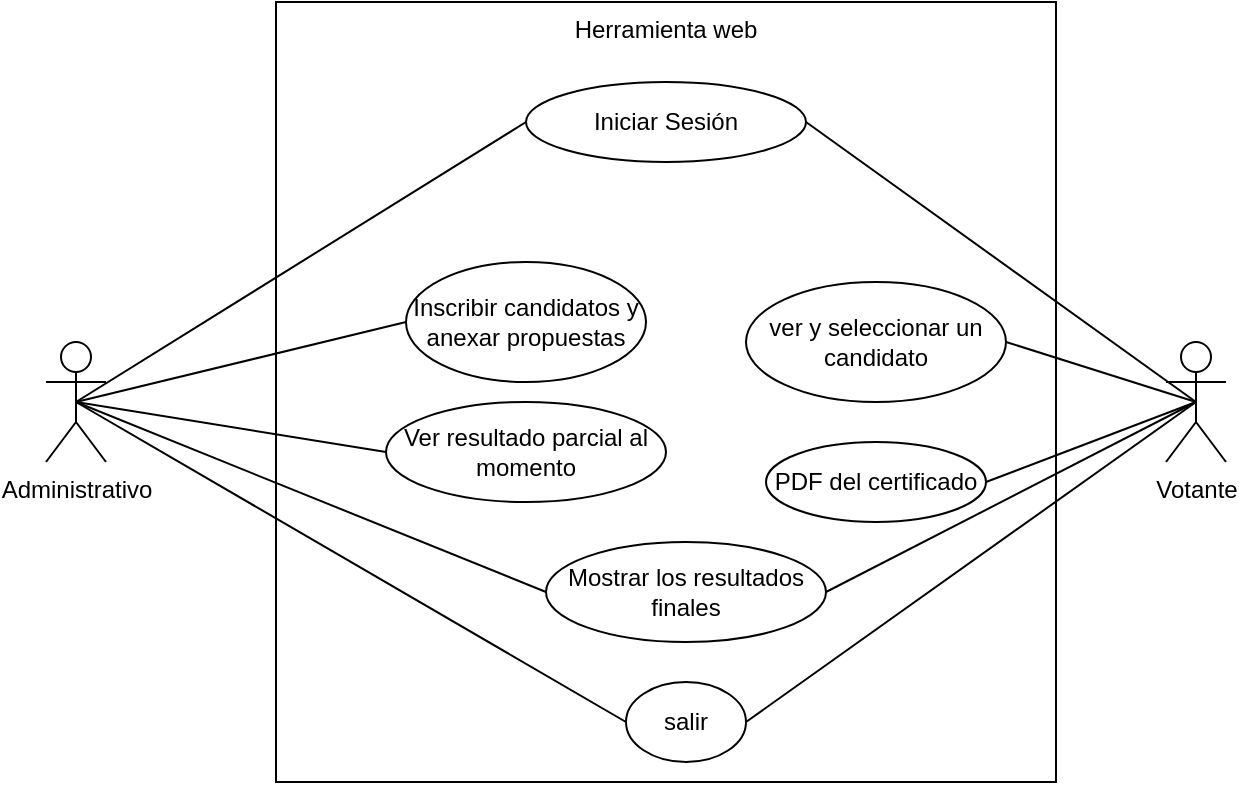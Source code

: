 <mxfile version="21.1.2" type="github">
  <diagram name="Página-1" id="nF9q8uSb3uDOoAcxjkld">
    <mxGraphModel dx="839" dy="1615" grid="1" gridSize="10" guides="1" tooltips="1" connect="1" arrows="1" fold="1" page="1" pageScale="1" pageWidth="827" pageHeight="1169" math="0" shadow="0">
      <root>
        <mxCell id="0" />
        <mxCell id="1" parent="0" />
        <mxCell id="91hnETYedU-Af16TGSah-1" value="Administrativo" style="shape=umlActor;verticalLabelPosition=bottom;verticalAlign=top;html=1;outlineConnect=0;" vertex="1" parent="1">
          <mxGeometry x="190" y="160" width="30" height="60" as="geometry" />
        </mxCell>
        <mxCell id="91hnETYedU-Af16TGSah-4" value="Herramienta web" style="whiteSpace=wrap;html=1;aspect=fixed;horizontal=1;verticalAlign=top;" vertex="1" parent="1">
          <mxGeometry x="305" y="-10" width="390" height="390" as="geometry" />
        </mxCell>
        <mxCell id="91hnETYedU-Af16TGSah-7" style="rounded=0;orthogonalLoop=1;jettySize=auto;html=1;entryX=1;entryY=0.5;entryDx=0;entryDy=0;exitX=0.5;exitY=0.5;exitDx=0;exitDy=0;exitPerimeter=0;endArrow=none;endFill=0;" edge="1" parent="1" source="91hnETYedU-Af16TGSah-5" target="91hnETYedU-Af16TGSah-6">
          <mxGeometry relative="1" as="geometry">
            <mxPoint x="730" y="190" as="sourcePoint" />
          </mxGeometry>
        </mxCell>
        <mxCell id="91hnETYedU-Af16TGSah-5" value="Votante" style="shape=umlActor;verticalLabelPosition=bottom;verticalAlign=top;html=1;outlineConnect=0;" vertex="1" parent="1">
          <mxGeometry x="750" y="160" width="30" height="60" as="geometry" />
        </mxCell>
        <mxCell id="91hnETYedU-Af16TGSah-12" style="rounded=0;orthogonalLoop=1;jettySize=auto;html=1;entryX=0.5;entryY=0.5;entryDx=0;entryDy=0;entryPerimeter=0;endArrow=none;endFill=0;exitX=0;exitY=0.5;exitDx=0;exitDy=0;" edge="1" parent="1" source="91hnETYedU-Af16TGSah-6" target="91hnETYedU-Af16TGSah-1">
          <mxGeometry relative="1" as="geometry" />
        </mxCell>
        <mxCell id="91hnETYedU-Af16TGSah-6" value="Iniciar Sesión" style="ellipse;whiteSpace=wrap;html=1;" vertex="1" parent="1">
          <mxGeometry x="430" y="30" width="140" height="40" as="geometry" />
        </mxCell>
        <mxCell id="91hnETYedU-Af16TGSah-14" value="PDF del certificado" style="ellipse;whiteSpace=wrap;html=1;" vertex="1" parent="1">
          <mxGeometry x="550" y="210" width="110" height="40" as="geometry" />
        </mxCell>
        <mxCell id="91hnETYedU-Af16TGSah-15" value="Inscribir candidatos y anexar propuestas" style="ellipse;whiteSpace=wrap;html=1;" vertex="1" parent="1">
          <mxGeometry x="370" y="120" width="120" height="60" as="geometry" />
        </mxCell>
        <mxCell id="91hnETYedU-Af16TGSah-16" value="Ver resultado parcial al momento" style="ellipse;whiteSpace=wrap;html=1;" vertex="1" parent="1">
          <mxGeometry x="360" y="190" width="140" height="50" as="geometry" />
        </mxCell>
        <mxCell id="91hnETYedU-Af16TGSah-17" style="rounded=0;orthogonalLoop=1;jettySize=auto;html=1;entryX=0.5;entryY=0.5;entryDx=0;entryDy=0;entryPerimeter=0;endArrow=none;endFill=0;exitX=0;exitY=0.5;exitDx=0;exitDy=0;" edge="1" parent="1" source="91hnETYedU-Af16TGSah-15" target="91hnETYedU-Af16TGSah-1">
          <mxGeometry relative="1" as="geometry">
            <mxPoint x="440" y="60" as="sourcePoint" />
            <mxPoint x="215" y="200" as="targetPoint" />
          </mxGeometry>
        </mxCell>
        <mxCell id="91hnETYedU-Af16TGSah-18" style="rounded=0;orthogonalLoop=1;jettySize=auto;html=1;entryX=0.5;entryY=0.5;entryDx=0;entryDy=0;entryPerimeter=0;endArrow=none;endFill=0;exitX=0;exitY=0.5;exitDx=0;exitDy=0;" edge="1" parent="1" source="91hnETYedU-Af16TGSah-16" target="91hnETYedU-Af16TGSah-1">
          <mxGeometry relative="1" as="geometry">
            <mxPoint x="450" y="70" as="sourcePoint" />
            <mxPoint x="225" y="210" as="targetPoint" />
          </mxGeometry>
        </mxCell>
        <mxCell id="91hnETYedU-Af16TGSah-19" value="ver y seleccionar un candidato" style="ellipse;whiteSpace=wrap;html=1;" vertex="1" parent="1">
          <mxGeometry x="540" y="130" width="130" height="60" as="geometry" />
        </mxCell>
        <mxCell id="91hnETYedU-Af16TGSah-20" style="rounded=0;orthogonalLoop=1;jettySize=auto;html=1;entryX=1;entryY=0.5;entryDx=0;entryDy=0;exitX=0.5;exitY=0.5;exitDx=0;exitDy=0;exitPerimeter=0;endArrow=none;endFill=0;" edge="1" parent="1" source="91hnETYedU-Af16TGSah-5" target="91hnETYedU-Af16TGSah-19">
          <mxGeometry relative="1" as="geometry">
            <mxPoint x="775" y="200" as="sourcePoint" />
            <mxPoint x="580" y="60" as="targetPoint" />
          </mxGeometry>
        </mxCell>
        <mxCell id="91hnETYedU-Af16TGSah-21" value="Mostrar los resultados finales" style="ellipse;whiteSpace=wrap;html=1;" vertex="1" parent="1">
          <mxGeometry x="440" y="260" width="140" height="50" as="geometry" />
        </mxCell>
        <mxCell id="91hnETYedU-Af16TGSah-22" style="rounded=0;orthogonalLoop=1;jettySize=auto;html=1;entryX=1;entryY=0.5;entryDx=0;entryDy=0;exitX=0.5;exitY=0.5;exitDx=0;exitDy=0;exitPerimeter=0;endArrow=none;endFill=0;" edge="1" parent="1" source="91hnETYedU-Af16TGSah-5" target="91hnETYedU-Af16TGSah-14">
          <mxGeometry relative="1" as="geometry">
            <mxPoint x="775" y="200" as="sourcePoint" />
            <mxPoint x="680" y="170" as="targetPoint" />
          </mxGeometry>
        </mxCell>
        <mxCell id="91hnETYedU-Af16TGSah-23" style="rounded=0;orthogonalLoop=1;jettySize=auto;html=1;entryX=1;entryY=0.5;entryDx=0;entryDy=0;endArrow=none;endFill=0;exitX=0.5;exitY=0.5;exitDx=0;exitDy=0;exitPerimeter=0;" edge="1" parent="1" source="91hnETYedU-Af16TGSah-5" target="91hnETYedU-Af16TGSah-21">
          <mxGeometry relative="1" as="geometry">
            <mxPoint x="760" y="190" as="sourcePoint" />
            <mxPoint x="670" y="240" as="targetPoint" />
          </mxGeometry>
        </mxCell>
        <mxCell id="91hnETYedU-Af16TGSah-24" style="rounded=0;orthogonalLoop=1;jettySize=auto;html=1;entryX=0.5;entryY=0.5;entryDx=0;entryDy=0;entryPerimeter=0;endArrow=none;endFill=0;exitX=0;exitY=0.5;exitDx=0;exitDy=0;" edge="1" parent="1" source="91hnETYedU-Af16TGSah-21" target="91hnETYedU-Af16TGSah-1">
          <mxGeometry relative="1" as="geometry">
            <mxPoint x="370" y="225" as="sourcePoint" />
            <mxPoint x="215" y="200" as="targetPoint" />
          </mxGeometry>
        </mxCell>
        <mxCell id="91hnETYedU-Af16TGSah-25" value="salir" style="ellipse;whiteSpace=wrap;html=1;" vertex="1" parent="1">
          <mxGeometry x="480" y="330" width="60" height="40" as="geometry" />
        </mxCell>
        <mxCell id="91hnETYedU-Af16TGSah-26" style="rounded=0;orthogonalLoop=1;jettySize=auto;html=1;entryX=1;entryY=0.5;entryDx=0;entryDy=0;endArrow=none;endFill=0;exitX=0.5;exitY=0.5;exitDx=0;exitDy=0;exitPerimeter=0;" edge="1" parent="1" source="91hnETYedU-Af16TGSah-5" target="91hnETYedU-Af16TGSah-25">
          <mxGeometry relative="1" as="geometry">
            <mxPoint x="775" y="200" as="sourcePoint" />
            <mxPoint x="590" y="295" as="targetPoint" />
          </mxGeometry>
        </mxCell>
        <mxCell id="91hnETYedU-Af16TGSah-27" style="rounded=0;orthogonalLoop=1;jettySize=auto;html=1;entryX=0.5;entryY=0.5;entryDx=0;entryDy=0;entryPerimeter=0;endArrow=none;endFill=0;exitX=0;exitY=0.5;exitDx=0;exitDy=0;" edge="1" parent="1" source="91hnETYedU-Af16TGSah-25" target="91hnETYedU-Af16TGSah-1">
          <mxGeometry relative="1" as="geometry">
            <mxPoint x="450" y="295" as="sourcePoint" />
            <mxPoint x="215" y="200" as="targetPoint" />
          </mxGeometry>
        </mxCell>
      </root>
    </mxGraphModel>
  </diagram>
</mxfile>
